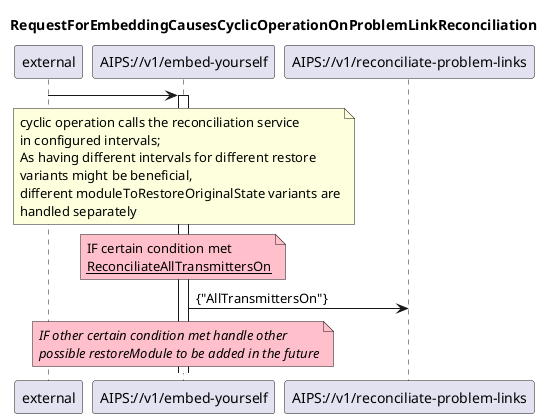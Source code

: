 @startuml 22x_cyclicOperationOnProblemLinkReconciliation
skinparam responseMessageBelowArrow true

title
RequestForEmbeddingCausesCyclicOperationOnProblemLinkReconciliation
end title

participant "external" as requestor
participant "AIPS://v1/embed-yourself" as embed
participant "AIPS://v1/reconciliate-problem-links" as reconciliate


requestor -> embed
activate embed

note over embed
  cyclic operation calls the reconciliation service
  in configured intervals;
  As having different intervals for different restore
  variants might be beneficial,
  different moduleToRestoreOriginalState variants are
  handled separately 
end note

note over embed #pink
  IF certain condition met
  <u>ReconciliateAllTransmittersOn</u>
end note
embed -> reconciliate: {"AllTransmittersOn"}

note over embed #pink
  <i>IF other certain condition met handle other </i>
  <i>possible restoreModule to be added in the future</i>
end note

'deactivate embed

@enduml